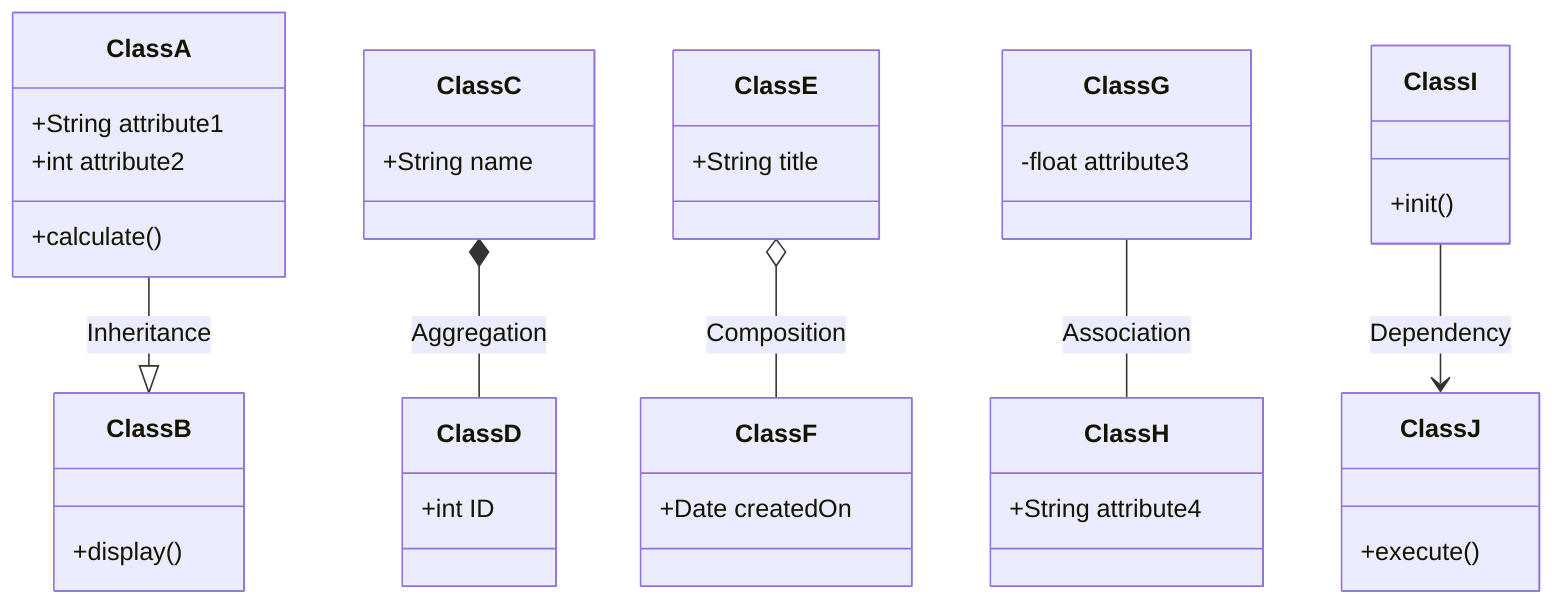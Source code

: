 classDiagram
    ClassA --|> ClassB : Inheritance
    ClassC *-- ClassD : Aggregation
    ClassE o-- ClassF : Composition
    ClassG -- ClassH : Association
    ClassI --> ClassJ : Dependency

    class ClassA {
        +String attribute1
        +int attribute2
        +calculate()
    }

    class ClassB {
        +display()
    }

    class ClassC {
        +String name
    }

    class ClassD {
        +int ID
    }

    class ClassE {
        +String title
    }

    class ClassF {
        +Date createdOn
    }

    class ClassG {
        -float attribute3
    }

    class ClassH {
        +String attribute4
    }

    class ClassI {
        +init()
    }

    class ClassJ {
        +execute()
    }